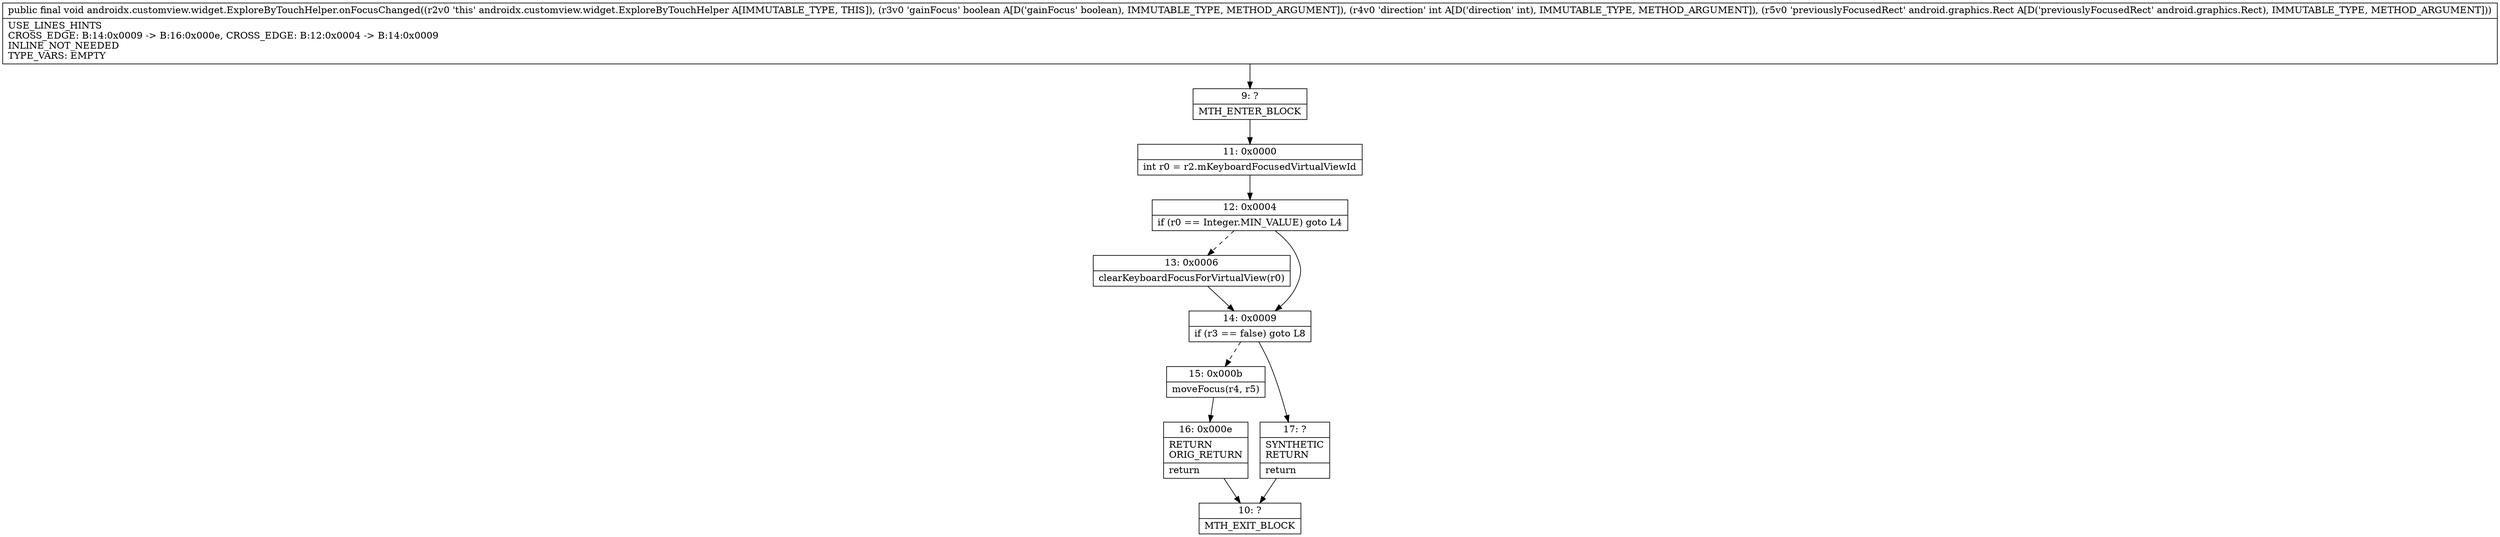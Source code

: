 digraph "CFG forandroidx.customview.widget.ExploreByTouchHelper.onFocusChanged(ZILandroid\/graphics\/Rect;)V" {
Node_9 [shape=record,label="{9\:\ ?|MTH_ENTER_BLOCK\l}"];
Node_11 [shape=record,label="{11\:\ 0x0000|int r0 = r2.mKeyboardFocusedVirtualViewId\l}"];
Node_12 [shape=record,label="{12\:\ 0x0004|if (r0 == Integer.MIN_VALUE) goto L4\l}"];
Node_13 [shape=record,label="{13\:\ 0x0006|clearKeyboardFocusForVirtualView(r0)\l}"];
Node_14 [shape=record,label="{14\:\ 0x0009|if (r3 == false) goto L8\l}"];
Node_15 [shape=record,label="{15\:\ 0x000b|moveFocus(r4, r5)\l}"];
Node_16 [shape=record,label="{16\:\ 0x000e|RETURN\lORIG_RETURN\l|return\l}"];
Node_10 [shape=record,label="{10\:\ ?|MTH_EXIT_BLOCK\l}"];
Node_17 [shape=record,label="{17\:\ ?|SYNTHETIC\lRETURN\l|return\l}"];
MethodNode[shape=record,label="{public final void androidx.customview.widget.ExploreByTouchHelper.onFocusChanged((r2v0 'this' androidx.customview.widget.ExploreByTouchHelper A[IMMUTABLE_TYPE, THIS]), (r3v0 'gainFocus' boolean A[D('gainFocus' boolean), IMMUTABLE_TYPE, METHOD_ARGUMENT]), (r4v0 'direction' int A[D('direction' int), IMMUTABLE_TYPE, METHOD_ARGUMENT]), (r5v0 'previouslyFocusedRect' android.graphics.Rect A[D('previouslyFocusedRect' android.graphics.Rect), IMMUTABLE_TYPE, METHOD_ARGUMENT]))  | USE_LINES_HINTS\lCROSS_EDGE: B:14:0x0009 \-\> B:16:0x000e, CROSS_EDGE: B:12:0x0004 \-\> B:14:0x0009\lINLINE_NOT_NEEDED\lTYPE_VARS: EMPTY\l}"];
MethodNode -> Node_9;Node_9 -> Node_11;
Node_11 -> Node_12;
Node_12 -> Node_13[style=dashed];
Node_12 -> Node_14;
Node_13 -> Node_14;
Node_14 -> Node_15[style=dashed];
Node_14 -> Node_17;
Node_15 -> Node_16;
Node_16 -> Node_10;
Node_17 -> Node_10;
}

